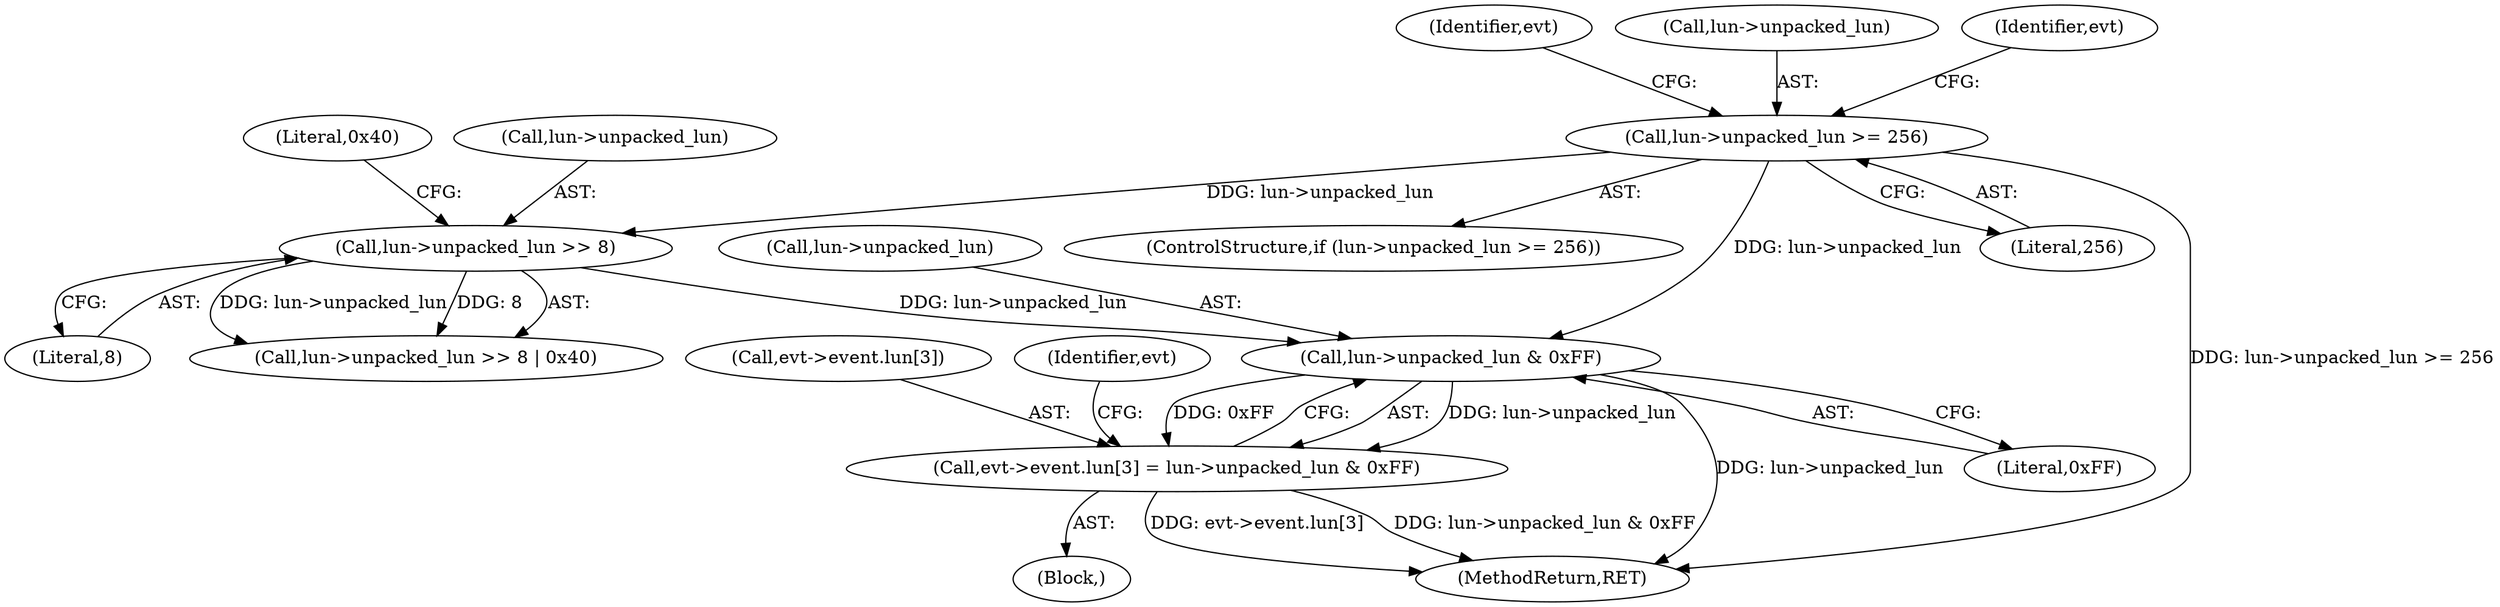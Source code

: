 digraph "0_linux_59c816c1f24df0204e01851431d3bab3eb76719c_0@pointer" {
"1000176" [label="(Call,lun->unpacked_lun & 0xFF)"];
"1000148" [label="(Call,lun->unpacked_lun >= 256)"];
"1000162" [label="(Call,lun->unpacked_lun >> 8)"];
"1000168" [label="(Call,evt->event.lun[3] = lun->unpacked_lun & 0xFF)"];
"1000157" [label="(Identifier,evt)"];
"1000168" [label="(Call,evt->event.lun[3] = lun->unpacked_lun & 0xFF)"];
"1000149" [label="(Call,lun->unpacked_lun)"];
"1000166" [label="(Literal,8)"];
"1000167" [label="(Literal,0x40)"];
"1000169" [label="(Call,evt->event.lun[3])"];
"1000177" [label="(Call,lun->unpacked_lun)"];
"1000184" [label="(Identifier,evt)"];
"1000163" [label="(Call,lun->unpacked_lun)"];
"1000180" [label="(Literal,0xFF)"];
"1000199" [label="(MethodReturn,RET)"];
"1000152" [label="(Literal,256)"];
"1000162" [label="(Call,lun->unpacked_lun >> 8)"];
"1000176" [label="(Call,lun->unpacked_lun & 0xFF)"];
"1000172" [label="(Identifier,evt)"];
"1000161" [label="(Call,lun->unpacked_lun >> 8 | 0x40)"];
"1000124" [label="(Block,)"];
"1000147" [label="(ControlStructure,if (lun->unpacked_lun >= 256))"];
"1000148" [label="(Call,lun->unpacked_lun >= 256)"];
"1000176" -> "1000168"  [label="AST: "];
"1000176" -> "1000180"  [label="CFG: "];
"1000177" -> "1000176"  [label="AST: "];
"1000180" -> "1000176"  [label="AST: "];
"1000168" -> "1000176"  [label="CFG: "];
"1000176" -> "1000199"  [label="DDG: lun->unpacked_lun"];
"1000176" -> "1000168"  [label="DDG: lun->unpacked_lun"];
"1000176" -> "1000168"  [label="DDG: 0xFF"];
"1000148" -> "1000176"  [label="DDG: lun->unpacked_lun"];
"1000162" -> "1000176"  [label="DDG: lun->unpacked_lun"];
"1000148" -> "1000147"  [label="AST: "];
"1000148" -> "1000152"  [label="CFG: "];
"1000149" -> "1000148"  [label="AST: "];
"1000152" -> "1000148"  [label="AST: "];
"1000157" -> "1000148"  [label="CFG: "];
"1000172" -> "1000148"  [label="CFG: "];
"1000148" -> "1000199"  [label="DDG: lun->unpacked_lun >= 256"];
"1000148" -> "1000162"  [label="DDG: lun->unpacked_lun"];
"1000162" -> "1000161"  [label="AST: "];
"1000162" -> "1000166"  [label="CFG: "];
"1000163" -> "1000162"  [label="AST: "];
"1000166" -> "1000162"  [label="AST: "];
"1000167" -> "1000162"  [label="CFG: "];
"1000162" -> "1000161"  [label="DDG: lun->unpacked_lun"];
"1000162" -> "1000161"  [label="DDG: 8"];
"1000168" -> "1000124"  [label="AST: "];
"1000169" -> "1000168"  [label="AST: "];
"1000184" -> "1000168"  [label="CFG: "];
"1000168" -> "1000199"  [label="DDG: evt->event.lun[3]"];
"1000168" -> "1000199"  [label="DDG: lun->unpacked_lun & 0xFF"];
}
